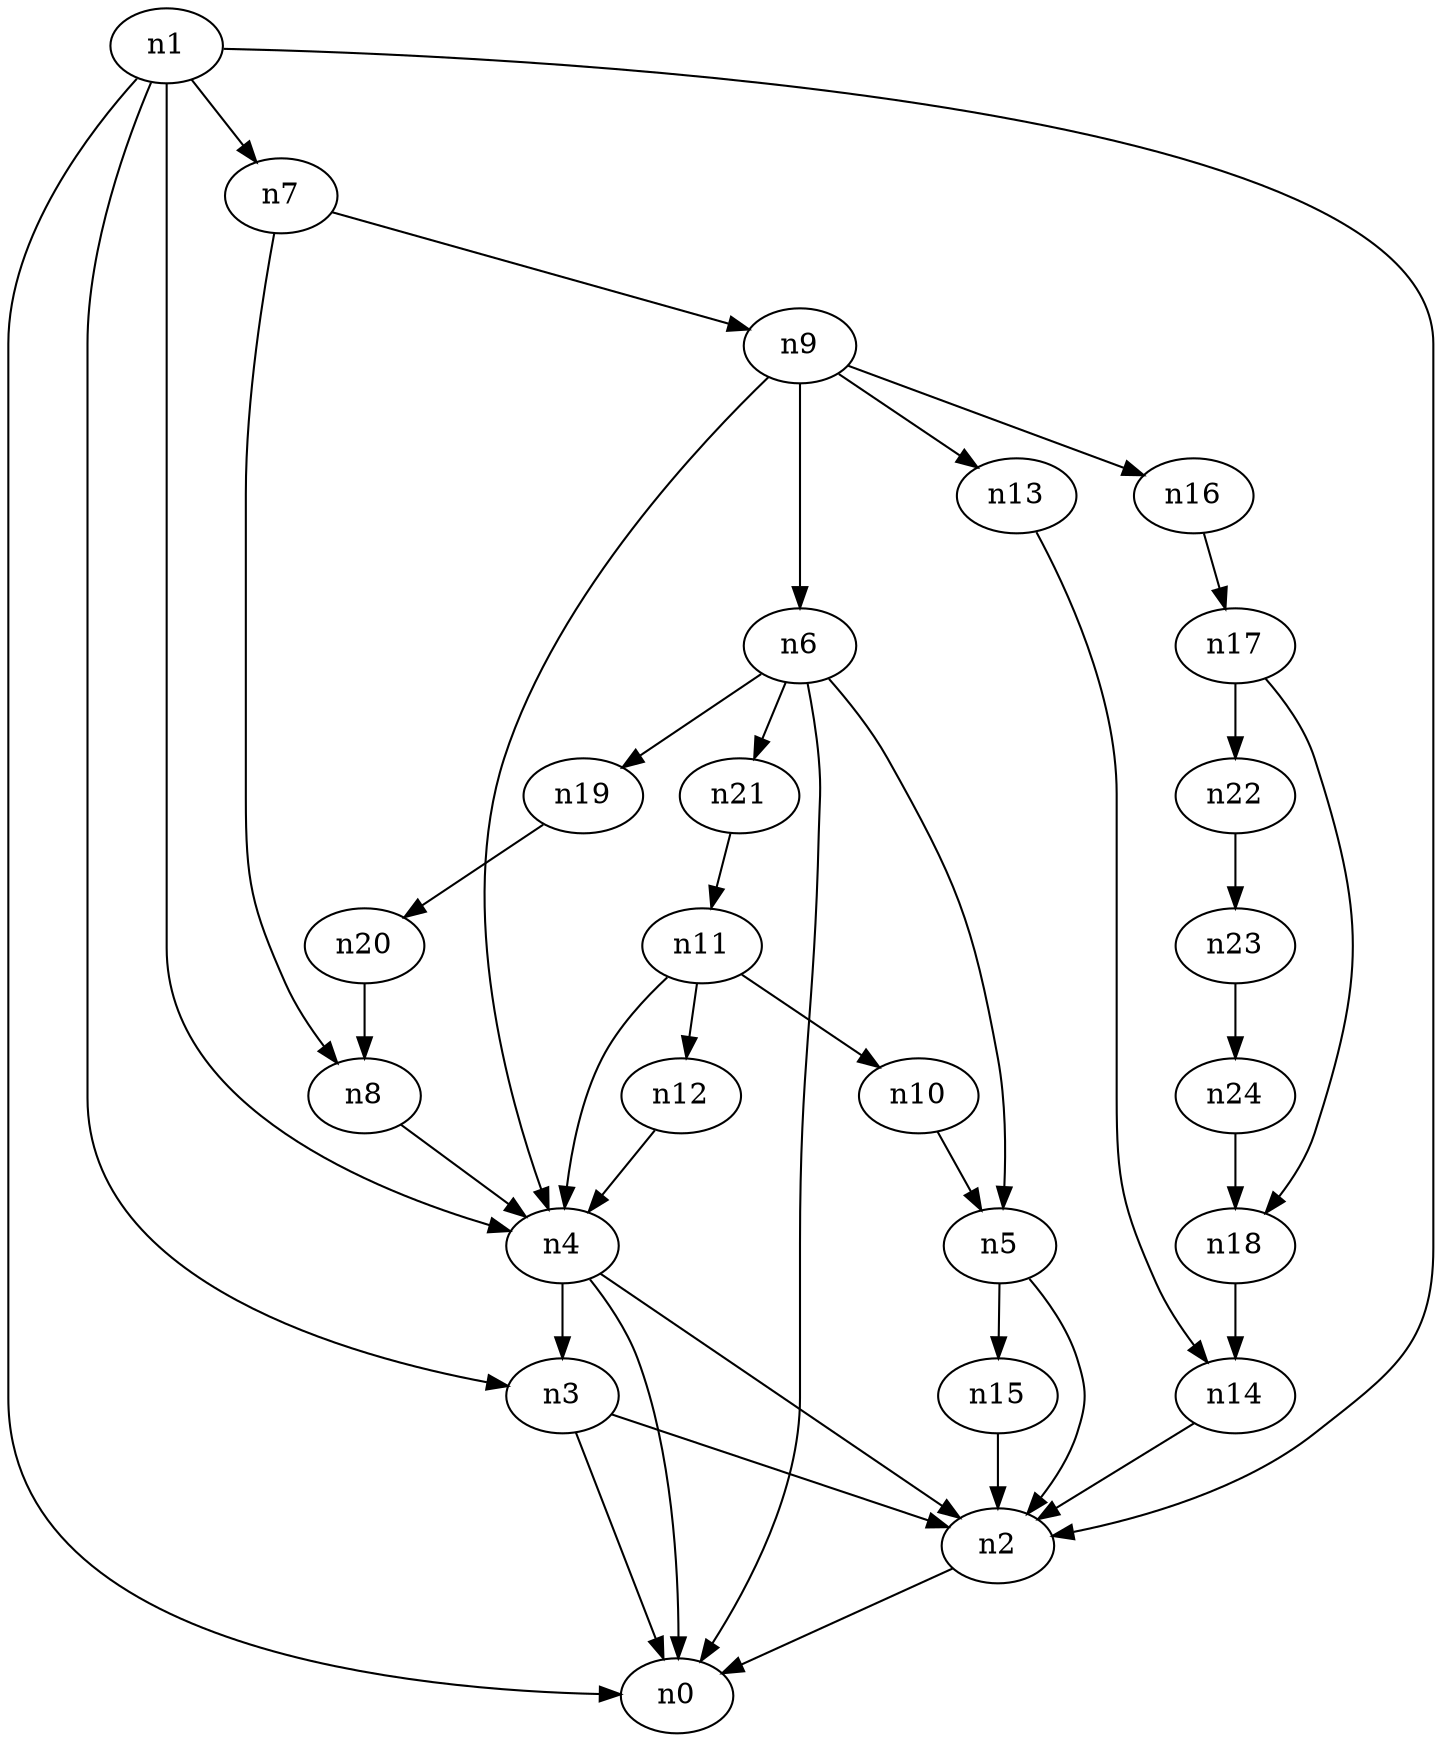 digraph G {
	n1 -> n0	 [_graphml_id=e0];
	n1 -> n2	 [_graphml_id=e1];
	n1 -> n3	 [_graphml_id=e6];
	n1 -> n4	 [_graphml_id=e9];
	n1 -> n7	 [_graphml_id=e13];
	n2 -> n0	 [_graphml_id=e5];
	n3 -> n0	 [_graphml_id=e8];
	n3 -> n2	 [_graphml_id=e2];
	n4 -> n0	 [_graphml_id=e4];
	n4 -> n2	 [_graphml_id=e7];
	n4 -> n3	 [_graphml_id=e3];
	n5 -> n2	 [_graphml_id=e10];
	n5 -> n15	 [_graphml_id=e26];
	n6 -> n0	 [_graphml_id=e12];
	n6 -> n5	 [_graphml_id=e11];
	n6 -> n19	 [_graphml_id=e32];
	n6 -> n21	 [_graphml_id=e35];
	n7 -> n8	 [_graphml_id=e14];
	n7 -> n9	 [_graphml_id=e17];
	n8 -> n4	 [_graphml_id=e15];
	n9 -> n4	 [_graphml_id=e18];
	n9 -> n6	 [_graphml_id=e16];
	n9 -> n13	 [_graphml_id=e23];
	n9 -> n16	 [_graphml_id=e28];
	n10 -> n5	 [_graphml_id=e19];
	n11 -> n4	 [_graphml_id=e37];
	n11 -> n10	 [_graphml_id=e20];
	n11 -> n12	 [_graphml_id=e21];
	n12 -> n4	 [_graphml_id=e22];
	n13 -> n14	 [_graphml_id=e24];
	n14 -> n2	 [_graphml_id=e25];
	n15 -> n2	 [_graphml_id=e27];
	n16 -> n17	 [_graphml_id=e29];
	n17 -> n18	 [_graphml_id=e30];
	n17 -> n22	 [_graphml_id=e38];
	n18 -> n14	 [_graphml_id=e31];
	n19 -> n20	 [_graphml_id=e33];
	n20 -> n8	 [_graphml_id=e34];
	n21 -> n11	 [_graphml_id=e36];
	n22 -> n23	 [_graphml_id=e39];
	n23 -> n24	 [_graphml_id=e40];
	n24 -> n18	 [_graphml_id=e41];
}
